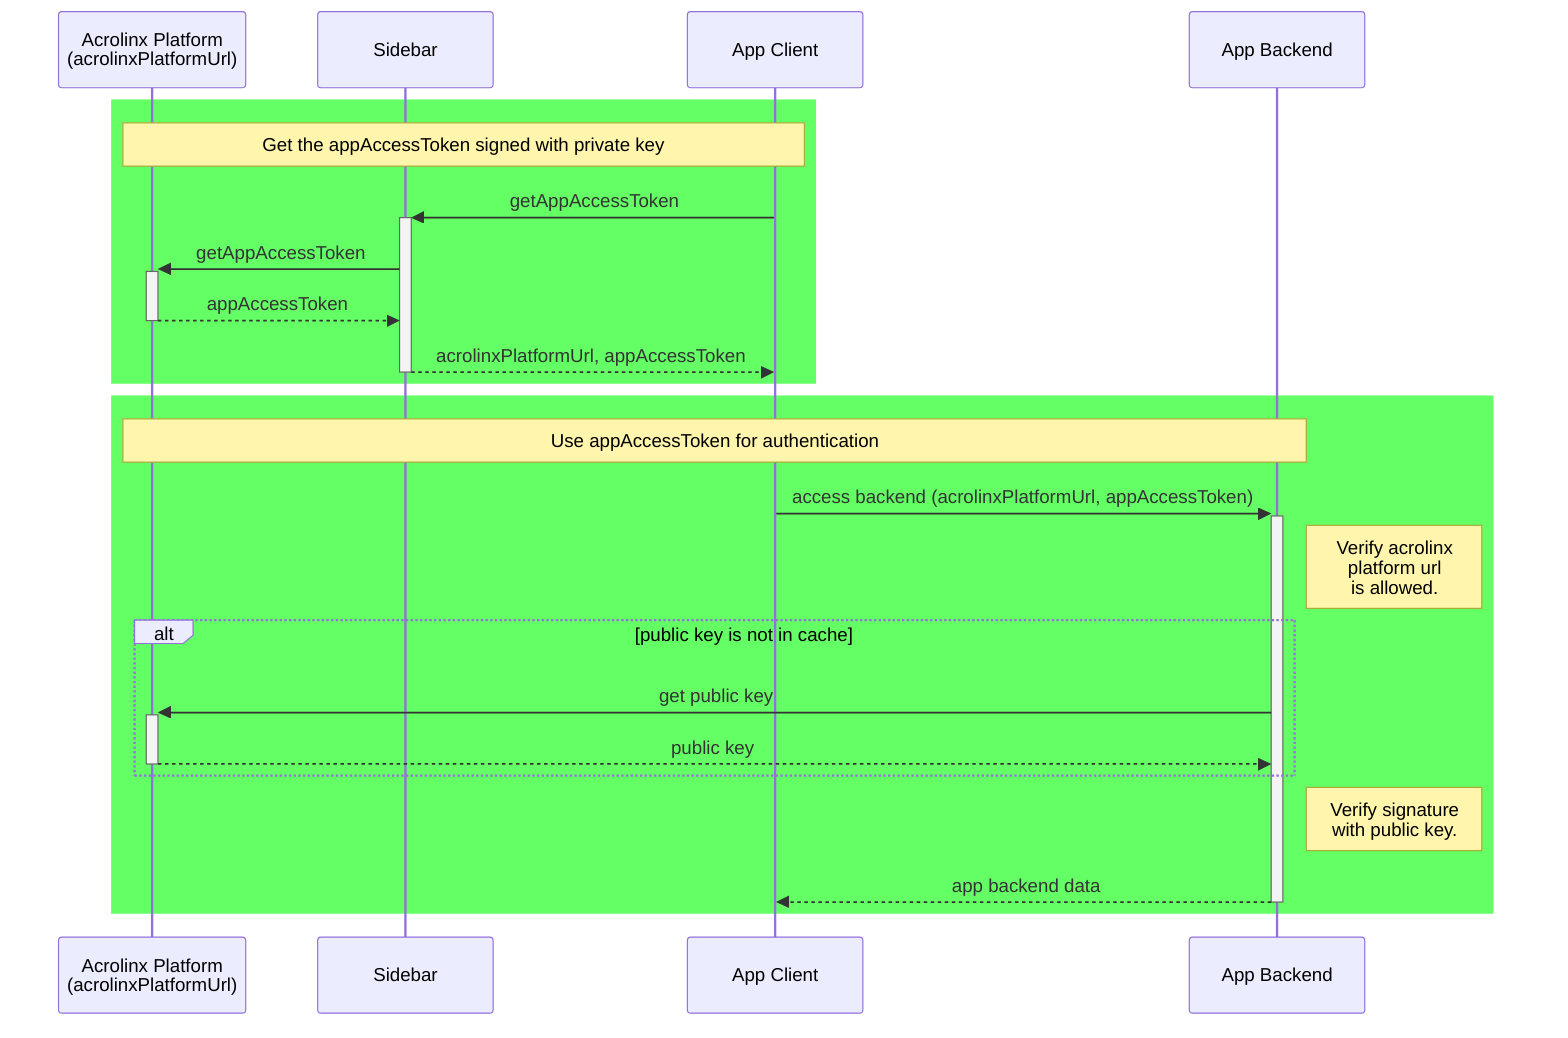 sequenceDiagram
    participant Acrolinx_Platform as Acrolinx Platform <br>(acrolinxPlatformUrl)
    participant Sidebar
    participant App_Client as App Client
    participant App_Backend as App Backend

    rect rgb(100, 255, 100)
      Note over Acrolinx_Platform,App_Client: Get the appAccessToken signed with private key

      App_Client->>+Sidebar: getAppAccessToken
      Sidebar->>+Acrolinx_Platform: getAppAccessToken
      Acrolinx_Platform-->>-Sidebar: appAccessToken
      Sidebar-->>-App_Client: acrolinxPlatformUrl, appAccessToken
    end

    rect rgb(100, 255, 100)
      Note over Acrolinx_Platform, App_Backend: Use appAccessToken for authentication

      App_Client->>+App_Backend: access backend (acrolinxPlatformUrl, appAccessToken)
      Note right of App_Backend: Verify acrolinx <br/> platform url <br/>is allowed.

      alt public key is not in cache
          App_Backend->>+Acrolinx_Platform: get public key
          Acrolinx_Platform-->>-App_Backend: public key
      end

      Note right of App_Backend: Verify signature <br/> with public key.

      App_Backend-->>-App_Client: app backend data
    end
